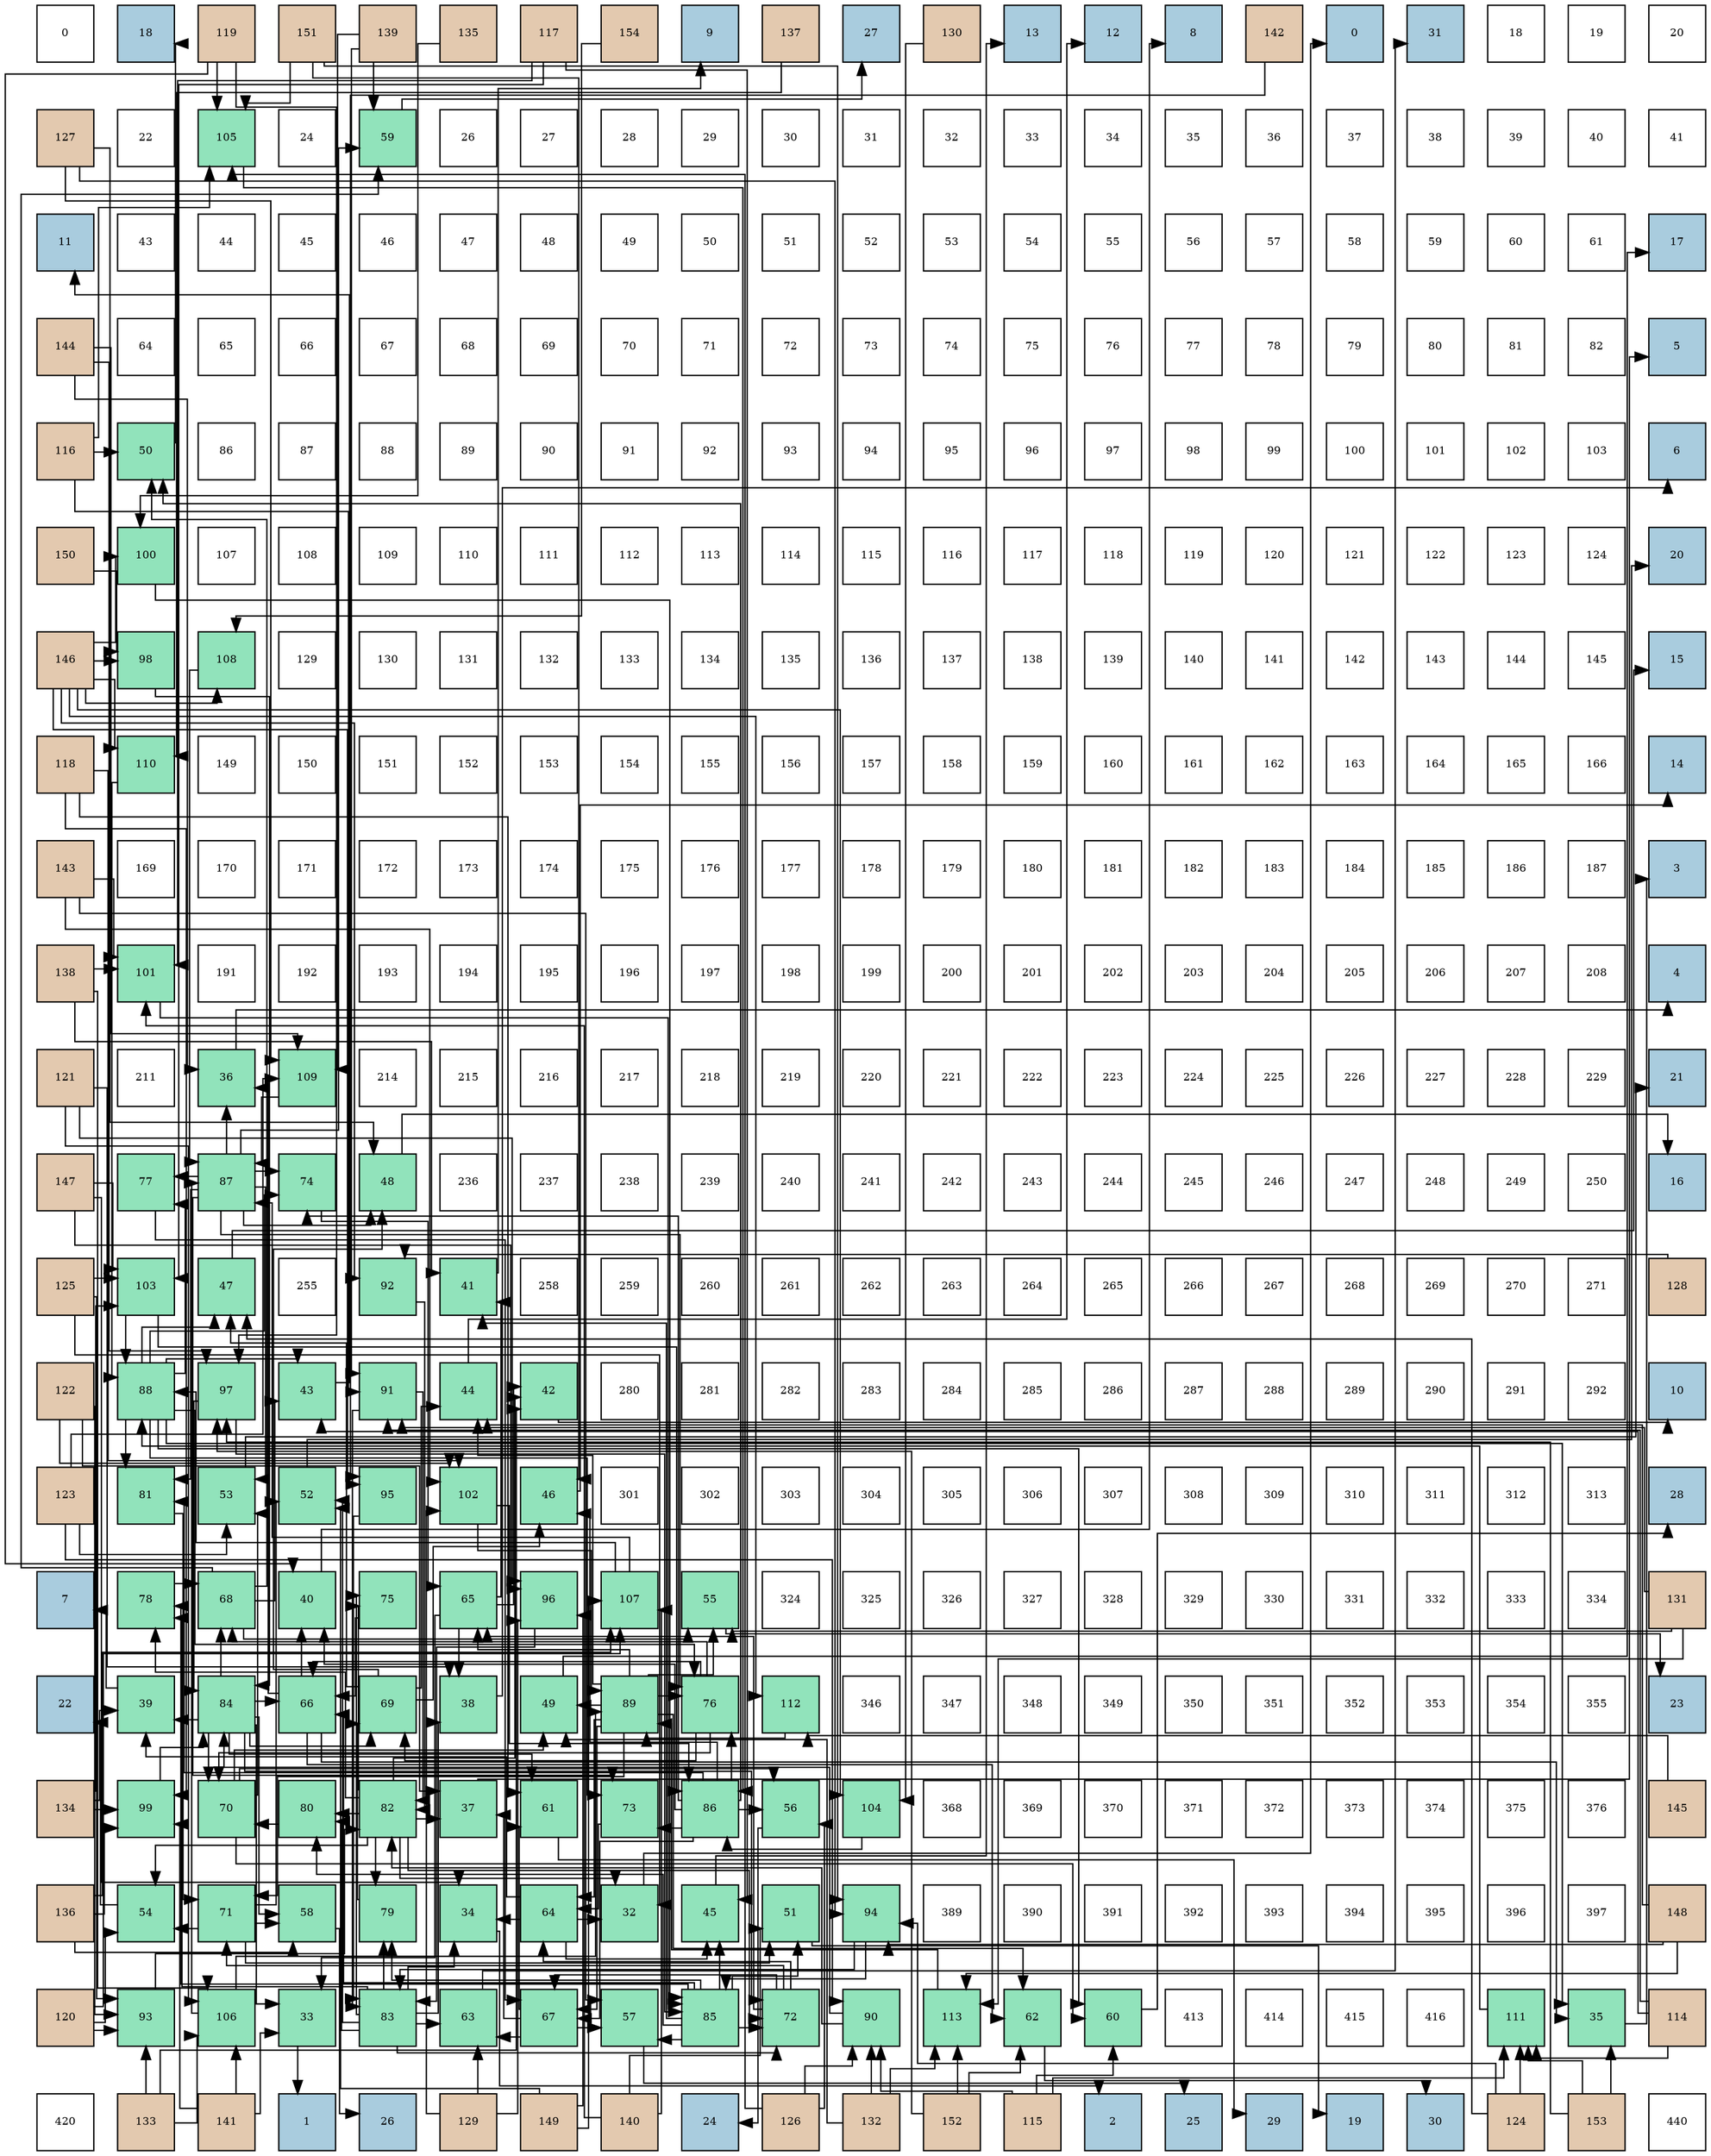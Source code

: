 digraph layout{
 rankdir=TB;
 splines=ortho;
 node [style=filled shape=square fixedsize=true width=0.6];
0[label="0", fontsize=8, fillcolor="#ffffff"];
1[label="18", fontsize=8, fillcolor="#a9ccde"];
2[label="119", fontsize=8, fillcolor="#e3c9af"];
3[label="151", fontsize=8, fillcolor="#e3c9af"];
4[label="139", fontsize=8, fillcolor="#e3c9af"];
5[label="135", fontsize=8, fillcolor="#e3c9af"];
6[label="117", fontsize=8, fillcolor="#e3c9af"];
7[label="154", fontsize=8, fillcolor="#e3c9af"];
8[label="9", fontsize=8, fillcolor="#a9ccde"];
9[label="137", fontsize=8, fillcolor="#e3c9af"];
10[label="27", fontsize=8, fillcolor="#a9ccde"];
11[label="130", fontsize=8, fillcolor="#e3c9af"];
12[label="13", fontsize=8, fillcolor="#a9ccde"];
13[label="12", fontsize=8, fillcolor="#a9ccde"];
14[label="8", fontsize=8, fillcolor="#a9ccde"];
15[label="142", fontsize=8, fillcolor="#e3c9af"];
16[label="0", fontsize=8, fillcolor="#a9ccde"];
17[label="31", fontsize=8, fillcolor="#a9ccde"];
18[label="18", fontsize=8, fillcolor="#ffffff"];
19[label="19", fontsize=8, fillcolor="#ffffff"];
20[label="20", fontsize=8, fillcolor="#ffffff"];
21[label="127", fontsize=8, fillcolor="#e3c9af"];
22[label="22", fontsize=8, fillcolor="#ffffff"];
23[label="105", fontsize=8, fillcolor="#91e3bb"];
24[label="24", fontsize=8, fillcolor="#ffffff"];
25[label="59", fontsize=8, fillcolor="#91e3bb"];
26[label="26", fontsize=8, fillcolor="#ffffff"];
27[label="27", fontsize=8, fillcolor="#ffffff"];
28[label="28", fontsize=8, fillcolor="#ffffff"];
29[label="29", fontsize=8, fillcolor="#ffffff"];
30[label="30", fontsize=8, fillcolor="#ffffff"];
31[label="31", fontsize=8, fillcolor="#ffffff"];
32[label="32", fontsize=8, fillcolor="#ffffff"];
33[label="33", fontsize=8, fillcolor="#ffffff"];
34[label="34", fontsize=8, fillcolor="#ffffff"];
35[label="35", fontsize=8, fillcolor="#ffffff"];
36[label="36", fontsize=8, fillcolor="#ffffff"];
37[label="37", fontsize=8, fillcolor="#ffffff"];
38[label="38", fontsize=8, fillcolor="#ffffff"];
39[label="39", fontsize=8, fillcolor="#ffffff"];
40[label="40", fontsize=8, fillcolor="#ffffff"];
41[label="41", fontsize=8, fillcolor="#ffffff"];
42[label="11", fontsize=8, fillcolor="#a9ccde"];
43[label="43", fontsize=8, fillcolor="#ffffff"];
44[label="44", fontsize=8, fillcolor="#ffffff"];
45[label="45", fontsize=8, fillcolor="#ffffff"];
46[label="46", fontsize=8, fillcolor="#ffffff"];
47[label="47", fontsize=8, fillcolor="#ffffff"];
48[label="48", fontsize=8, fillcolor="#ffffff"];
49[label="49", fontsize=8, fillcolor="#ffffff"];
50[label="50", fontsize=8, fillcolor="#ffffff"];
51[label="51", fontsize=8, fillcolor="#ffffff"];
52[label="52", fontsize=8, fillcolor="#ffffff"];
53[label="53", fontsize=8, fillcolor="#ffffff"];
54[label="54", fontsize=8, fillcolor="#ffffff"];
55[label="55", fontsize=8, fillcolor="#ffffff"];
56[label="56", fontsize=8, fillcolor="#ffffff"];
57[label="57", fontsize=8, fillcolor="#ffffff"];
58[label="58", fontsize=8, fillcolor="#ffffff"];
59[label="59", fontsize=8, fillcolor="#ffffff"];
60[label="60", fontsize=8, fillcolor="#ffffff"];
61[label="61", fontsize=8, fillcolor="#ffffff"];
62[label="17", fontsize=8, fillcolor="#a9ccde"];
63[label="144", fontsize=8, fillcolor="#e3c9af"];
64[label="64", fontsize=8, fillcolor="#ffffff"];
65[label="65", fontsize=8, fillcolor="#ffffff"];
66[label="66", fontsize=8, fillcolor="#ffffff"];
67[label="67", fontsize=8, fillcolor="#ffffff"];
68[label="68", fontsize=8, fillcolor="#ffffff"];
69[label="69", fontsize=8, fillcolor="#ffffff"];
70[label="70", fontsize=8, fillcolor="#ffffff"];
71[label="71", fontsize=8, fillcolor="#ffffff"];
72[label="72", fontsize=8, fillcolor="#ffffff"];
73[label="73", fontsize=8, fillcolor="#ffffff"];
74[label="74", fontsize=8, fillcolor="#ffffff"];
75[label="75", fontsize=8, fillcolor="#ffffff"];
76[label="76", fontsize=8, fillcolor="#ffffff"];
77[label="77", fontsize=8, fillcolor="#ffffff"];
78[label="78", fontsize=8, fillcolor="#ffffff"];
79[label="79", fontsize=8, fillcolor="#ffffff"];
80[label="80", fontsize=8, fillcolor="#ffffff"];
81[label="81", fontsize=8, fillcolor="#ffffff"];
82[label="82", fontsize=8, fillcolor="#ffffff"];
83[label="5", fontsize=8, fillcolor="#a9ccde"];
84[label="116", fontsize=8, fillcolor="#e3c9af"];
85[label="50", fontsize=8, fillcolor="#91e3bb"];
86[label="86", fontsize=8, fillcolor="#ffffff"];
87[label="87", fontsize=8, fillcolor="#ffffff"];
88[label="88", fontsize=8, fillcolor="#ffffff"];
89[label="89", fontsize=8, fillcolor="#ffffff"];
90[label="90", fontsize=8, fillcolor="#ffffff"];
91[label="91", fontsize=8, fillcolor="#ffffff"];
92[label="92", fontsize=8, fillcolor="#ffffff"];
93[label="93", fontsize=8, fillcolor="#ffffff"];
94[label="94", fontsize=8, fillcolor="#ffffff"];
95[label="95", fontsize=8, fillcolor="#ffffff"];
96[label="96", fontsize=8, fillcolor="#ffffff"];
97[label="97", fontsize=8, fillcolor="#ffffff"];
98[label="98", fontsize=8, fillcolor="#ffffff"];
99[label="99", fontsize=8, fillcolor="#ffffff"];
100[label="100", fontsize=8, fillcolor="#ffffff"];
101[label="101", fontsize=8, fillcolor="#ffffff"];
102[label="102", fontsize=8, fillcolor="#ffffff"];
103[label="103", fontsize=8, fillcolor="#ffffff"];
104[label="6", fontsize=8, fillcolor="#a9ccde"];
105[label="150", fontsize=8, fillcolor="#e3c9af"];
106[label="100", fontsize=8, fillcolor="#91e3bb"];
107[label="107", fontsize=8, fillcolor="#ffffff"];
108[label="108", fontsize=8, fillcolor="#ffffff"];
109[label="109", fontsize=8, fillcolor="#ffffff"];
110[label="110", fontsize=8, fillcolor="#ffffff"];
111[label="111", fontsize=8, fillcolor="#ffffff"];
112[label="112", fontsize=8, fillcolor="#ffffff"];
113[label="113", fontsize=8, fillcolor="#ffffff"];
114[label="114", fontsize=8, fillcolor="#ffffff"];
115[label="115", fontsize=8, fillcolor="#ffffff"];
116[label="116", fontsize=8, fillcolor="#ffffff"];
117[label="117", fontsize=8, fillcolor="#ffffff"];
118[label="118", fontsize=8, fillcolor="#ffffff"];
119[label="119", fontsize=8, fillcolor="#ffffff"];
120[label="120", fontsize=8, fillcolor="#ffffff"];
121[label="121", fontsize=8, fillcolor="#ffffff"];
122[label="122", fontsize=8, fillcolor="#ffffff"];
123[label="123", fontsize=8, fillcolor="#ffffff"];
124[label="124", fontsize=8, fillcolor="#ffffff"];
125[label="20", fontsize=8, fillcolor="#a9ccde"];
126[label="146", fontsize=8, fillcolor="#e3c9af"];
127[label="98", fontsize=8, fillcolor="#91e3bb"];
128[label="108", fontsize=8, fillcolor="#91e3bb"];
129[label="129", fontsize=8, fillcolor="#ffffff"];
130[label="130", fontsize=8, fillcolor="#ffffff"];
131[label="131", fontsize=8, fillcolor="#ffffff"];
132[label="132", fontsize=8, fillcolor="#ffffff"];
133[label="133", fontsize=8, fillcolor="#ffffff"];
134[label="134", fontsize=8, fillcolor="#ffffff"];
135[label="135", fontsize=8, fillcolor="#ffffff"];
136[label="136", fontsize=8, fillcolor="#ffffff"];
137[label="137", fontsize=8, fillcolor="#ffffff"];
138[label="138", fontsize=8, fillcolor="#ffffff"];
139[label="139", fontsize=8, fillcolor="#ffffff"];
140[label="140", fontsize=8, fillcolor="#ffffff"];
141[label="141", fontsize=8, fillcolor="#ffffff"];
142[label="142", fontsize=8, fillcolor="#ffffff"];
143[label="143", fontsize=8, fillcolor="#ffffff"];
144[label="144", fontsize=8, fillcolor="#ffffff"];
145[label="145", fontsize=8, fillcolor="#ffffff"];
146[label="15", fontsize=8, fillcolor="#a9ccde"];
147[label="118", fontsize=8, fillcolor="#e3c9af"];
148[label="110", fontsize=8, fillcolor="#91e3bb"];
149[label="149", fontsize=8, fillcolor="#ffffff"];
150[label="150", fontsize=8, fillcolor="#ffffff"];
151[label="151", fontsize=8, fillcolor="#ffffff"];
152[label="152", fontsize=8, fillcolor="#ffffff"];
153[label="153", fontsize=8, fillcolor="#ffffff"];
154[label="154", fontsize=8, fillcolor="#ffffff"];
155[label="155", fontsize=8, fillcolor="#ffffff"];
156[label="156", fontsize=8, fillcolor="#ffffff"];
157[label="157", fontsize=8, fillcolor="#ffffff"];
158[label="158", fontsize=8, fillcolor="#ffffff"];
159[label="159", fontsize=8, fillcolor="#ffffff"];
160[label="160", fontsize=8, fillcolor="#ffffff"];
161[label="161", fontsize=8, fillcolor="#ffffff"];
162[label="162", fontsize=8, fillcolor="#ffffff"];
163[label="163", fontsize=8, fillcolor="#ffffff"];
164[label="164", fontsize=8, fillcolor="#ffffff"];
165[label="165", fontsize=8, fillcolor="#ffffff"];
166[label="166", fontsize=8, fillcolor="#ffffff"];
167[label="14", fontsize=8, fillcolor="#a9ccde"];
168[label="143", fontsize=8, fillcolor="#e3c9af"];
169[label="169", fontsize=8, fillcolor="#ffffff"];
170[label="170", fontsize=8, fillcolor="#ffffff"];
171[label="171", fontsize=8, fillcolor="#ffffff"];
172[label="172", fontsize=8, fillcolor="#ffffff"];
173[label="173", fontsize=8, fillcolor="#ffffff"];
174[label="174", fontsize=8, fillcolor="#ffffff"];
175[label="175", fontsize=8, fillcolor="#ffffff"];
176[label="176", fontsize=8, fillcolor="#ffffff"];
177[label="177", fontsize=8, fillcolor="#ffffff"];
178[label="178", fontsize=8, fillcolor="#ffffff"];
179[label="179", fontsize=8, fillcolor="#ffffff"];
180[label="180", fontsize=8, fillcolor="#ffffff"];
181[label="181", fontsize=8, fillcolor="#ffffff"];
182[label="182", fontsize=8, fillcolor="#ffffff"];
183[label="183", fontsize=8, fillcolor="#ffffff"];
184[label="184", fontsize=8, fillcolor="#ffffff"];
185[label="185", fontsize=8, fillcolor="#ffffff"];
186[label="186", fontsize=8, fillcolor="#ffffff"];
187[label="187", fontsize=8, fillcolor="#ffffff"];
188[label="3", fontsize=8, fillcolor="#a9ccde"];
189[label="138", fontsize=8, fillcolor="#e3c9af"];
190[label="101", fontsize=8, fillcolor="#91e3bb"];
191[label="191", fontsize=8, fillcolor="#ffffff"];
192[label="192", fontsize=8, fillcolor="#ffffff"];
193[label="193", fontsize=8, fillcolor="#ffffff"];
194[label="194", fontsize=8, fillcolor="#ffffff"];
195[label="195", fontsize=8, fillcolor="#ffffff"];
196[label="196", fontsize=8, fillcolor="#ffffff"];
197[label="197", fontsize=8, fillcolor="#ffffff"];
198[label="198", fontsize=8, fillcolor="#ffffff"];
199[label="199", fontsize=8, fillcolor="#ffffff"];
200[label="200", fontsize=8, fillcolor="#ffffff"];
201[label="201", fontsize=8, fillcolor="#ffffff"];
202[label="202", fontsize=8, fillcolor="#ffffff"];
203[label="203", fontsize=8, fillcolor="#ffffff"];
204[label="204", fontsize=8, fillcolor="#ffffff"];
205[label="205", fontsize=8, fillcolor="#ffffff"];
206[label="206", fontsize=8, fillcolor="#ffffff"];
207[label="207", fontsize=8, fillcolor="#ffffff"];
208[label="208", fontsize=8, fillcolor="#ffffff"];
209[label="4", fontsize=8, fillcolor="#a9ccde"];
210[label="121", fontsize=8, fillcolor="#e3c9af"];
211[label="211", fontsize=8, fillcolor="#ffffff"];
212[label="36", fontsize=8, fillcolor="#91e3bb"];
213[label="109", fontsize=8, fillcolor="#91e3bb"];
214[label="214", fontsize=8, fillcolor="#ffffff"];
215[label="215", fontsize=8, fillcolor="#ffffff"];
216[label="216", fontsize=8, fillcolor="#ffffff"];
217[label="217", fontsize=8, fillcolor="#ffffff"];
218[label="218", fontsize=8, fillcolor="#ffffff"];
219[label="219", fontsize=8, fillcolor="#ffffff"];
220[label="220", fontsize=8, fillcolor="#ffffff"];
221[label="221", fontsize=8, fillcolor="#ffffff"];
222[label="222", fontsize=8, fillcolor="#ffffff"];
223[label="223", fontsize=8, fillcolor="#ffffff"];
224[label="224", fontsize=8, fillcolor="#ffffff"];
225[label="225", fontsize=8, fillcolor="#ffffff"];
226[label="226", fontsize=8, fillcolor="#ffffff"];
227[label="227", fontsize=8, fillcolor="#ffffff"];
228[label="228", fontsize=8, fillcolor="#ffffff"];
229[label="229", fontsize=8, fillcolor="#ffffff"];
230[label="21", fontsize=8, fillcolor="#a9ccde"];
231[label="147", fontsize=8, fillcolor="#e3c9af"];
232[label="77", fontsize=8, fillcolor="#91e3bb"];
233[label="87", fontsize=8, fillcolor="#91e3bb"];
234[label="74", fontsize=8, fillcolor="#91e3bb"];
235[label="48", fontsize=8, fillcolor="#91e3bb"];
236[label="236", fontsize=8, fillcolor="#ffffff"];
237[label="237", fontsize=8, fillcolor="#ffffff"];
238[label="238", fontsize=8, fillcolor="#ffffff"];
239[label="239", fontsize=8, fillcolor="#ffffff"];
240[label="240", fontsize=8, fillcolor="#ffffff"];
241[label="241", fontsize=8, fillcolor="#ffffff"];
242[label="242", fontsize=8, fillcolor="#ffffff"];
243[label="243", fontsize=8, fillcolor="#ffffff"];
244[label="244", fontsize=8, fillcolor="#ffffff"];
245[label="245", fontsize=8, fillcolor="#ffffff"];
246[label="246", fontsize=8, fillcolor="#ffffff"];
247[label="247", fontsize=8, fillcolor="#ffffff"];
248[label="248", fontsize=8, fillcolor="#ffffff"];
249[label="249", fontsize=8, fillcolor="#ffffff"];
250[label="250", fontsize=8, fillcolor="#ffffff"];
251[label="16", fontsize=8, fillcolor="#a9ccde"];
252[label="125", fontsize=8, fillcolor="#e3c9af"];
253[label="103", fontsize=8, fillcolor="#91e3bb"];
254[label="47", fontsize=8, fillcolor="#91e3bb"];
255[label="255", fontsize=8, fillcolor="#ffffff"];
256[label="92", fontsize=8, fillcolor="#91e3bb"];
257[label="41", fontsize=8, fillcolor="#91e3bb"];
258[label="258", fontsize=8, fillcolor="#ffffff"];
259[label="259", fontsize=8, fillcolor="#ffffff"];
260[label="260", fontsize=8, fillcolor="#ffffff"];
261[label="261", fontsize=8, fillcolor="#ffffff"];
262[label="262", fontsize=8, fillcolor="#ffffff"];
263[label="263", fontsize=8, fillcolor="#ffffff"];
264[label="264", fontsize=8, fillcolor="#ffffff"];
265[label="265", fontsize=8, fillcolor="#ffffff"];
266[label="266", fontsize=8, fillcolor="#ffffff"];
267[label="267", fontsize=8, fillcolor="#ffffff"];
268[label="268", fontsize=8, fillcolor="#ffffff"];
269[label="269", fontsize=8, fillcolor="#ffffff"];
270[label="270", fontsize=8, fillcolor="#ffffff"];
271[label="271", fontsize=8, fillcolor="#ffffff"];
272[label="128", fontsize=8, fillcolor="#e3c9af"];
273[label="122", fontsize=8, fillcolor="#e3c9af"];
274[label="88", fontsize=8, fillcolor="#91e3bb"];
275[label="97", fontsize=8, fillcolor="#91e3bb"];
276[label="43", fontsize=8, fillcolor="#91e3bb"];
277[label="91", fontsize=8, fillcolor="#91e3bb"];
278[label="44", fontsize=8, fillcolor="#91e3bb"];
279[label="42", fontsize=8, fillcolor="#91e3bb"];
280[label="280", fontsize=8, fillcolor="#ffffff"];
281[label="281", fontsize=8, fillcolor="#ffffff"];
282[label="282", fontsize=8, fillcolor="#ffffff"];
283[label="283", fontsize=8, fillcolor="#ffffff"];
284[label="284", fontsize=8, fillcolor="#ffffff"];
285[label="285", fontsize=8, fillcolor="#ffffff"];
286[label="286", fontsize=8, fillcolor="#ffffff"];
287[label="287", fontsize=8, fillcolor="#ffffff"];
288[label="288", fontsize=8, fillcolor="#ffffff"];
289[label="289", fontsize=8, fillcolor="#ffffff"];
290[label="290", fontsize=8, fillcolor="#ffffff"];
291[label="291", fontsize=8, fillcolor="#ffffff"];
292[label="292", fontsize=8, fillcolor="#ffffff"];
293[label="10", fontsize=8, fillcolor="#a9ccde"];
294[label="123", fontsize=8, fillcolor="#e3c9af"];
295[label="81", fontsize=8, fillcolor="#91e3bb"];
296[label="53", fontsize=8, fillcolor="#91e3bb"];
297[label="52", fontsize=8, fillcolor="#91e3bb"];
298[label="95", fontsize=8, fillcolor="#91e3bb"];
299[label="102", fontsize=8, fillcolor="#91e3bb"];
300[label="46", fontsize=8, fillcolor="#91e3bb"];
301[label="301", fontsize=8, fillcolor="#ffffff"];
302[label="302", fontsize=8, fillcolor="#ffffff"];
303[label="303", fontsize=8, fillcolor="#ffffff"];
304[label="304", fontsize=8, fillcolor="#ffffff"];
305[label="305", fontsize=8, fillcolor="#ffffff"];
306[label="306", fontsize=8, fillcolor="#ffffff"];
307[label="307", fontsize=8, fillcolor="#ffffff"];
308[label="308", fontsize=8, fillcolor="#ffffff"];
309[label="309", fontsize=8, fillcolor="#ffffff"];
310[label="310", fontsize=8, fillcolor="#ffffff"];
311[label="311", fontsize=8, fillcolor="#ffffff"];
312[label="312", fontsize=8, fillcolor="#ffffff"];
313[label="313", fontsize=8, fillcolor="#ffffff"];
314[label="28", fontsize=8, fillcolor="#a9ccde"];
315[label="7", fontsize=8, fillcolor="#a9ccde"];
316[label="78", fontsize=8, fillcolor="#91e3bb"];
317[label="68", fontsize=8, fillcolor="#91e3bb"];
318[label="40", fontsize=8, fillcolor="#91e3bb"];
319[label="75", fontsize=8, fillcolor="#91e3bb"];
320[label="65", fontsize=8, fillcolor="#91e3bb"];
321[label="96", fontsize=8, fillcolor="#91e3bb"];
322[label="107", fontsize=8, fillcolor="#91e3bb"];
323[label="55", fontsize=8, fillcolor="#91e3bb"];
324[label="324", fontsize=8, fillcolor="#ffffff"];
325[label="325", fontsize=8, fillcolor="#ffffff"];
326[label="326", fontsize=8, fillcolor="#ffffff"];
327[label="327", fontsize=8, fillcolor="#ffffff"];
328[label="328", fontsize=8, fillcolor="#ffffff"];
329[label="329", fontsize=8, fillcolor="#ffffff"];
330[label="330", fontsize=8, fillcolor="#ffffff"];
331[label="331", fontsize=8, fillcolor="#ffffff"];
332[label="332", fontsize=8, fillcolor="#ffffff"];
333[label="333", fontsize=8, fillcolor="#ffffff"];
334[label="334", fontsize=8, fillcolor="#ffffff"];
335[label="131", fontsize=8, fillcolor="#e3c9af"];
336[label="22", fontsize=8, fillcolor="#a9ccde"];
337[label="39", fontsize=8, fillcolor="#91e3bb"];
338[label="84", fontsize=8, fillcolor="#91e3bb"];
339[label="66", fontsize=8, fillcolor="#91e3bb"];
340[label="69", fontsize=8, fillcolor="#91e3bb"];
341[label="38", fontsize=8, fillcolor="#91e3bb"];
342[label="49", fontsize=8, fillcolor="#91e3bb"];
343[label="89", fontsize=8, fillcolor="#91e3bb"];
344[label="76", fontsize=8, fillcolor="#91e3bb"];
345[label="112", fontsize=8, fillcolor="#91e3bb"];
346[label="346", fontsize=8, fillcolor="#ffffff"];
347[label="347", fontsize=8, fillcolor="#ffffff"];
348[label="348", fontsize=8, fillcolor="#ffffff"];
349[label="349", fontsize=8, fillcolor="#ffffff"];
350[label="350", fontsize=8, fillcolor="#ffffff"];
351[label="351", fontsize=8, fillcolor="#ffffff"];
352[label="352", fontsize=8, fillcolor="#ffffff"];
353[label="353", fontsize=8, fillcolor="#ffffff"];
354[label="354", fontsize=8, fillcolor="#ffffff"];
355[label="355", fontsize=8, fillcolor="#ffffff"];
356[label="23", fontsize=8, fillcolor="#a9ccde"];
357[label="134", fontsize=8, fillcolor="#e3c9af"];
358[label="99", fontsize=8, fillcolor="#91e3bb"];
359[label="70", fontsize=8, fillcolor="#91e3bb"];
360[label="80", fontsize=8, fillcolor="#91e3bb"];
361[label="82", fontsize=8, fillcolor="#91e3bb"];
362[label="37", fontsize=8, fillcolor="#91e3bb"];
363[label="61", fontsize=8, fillcolor="#91e3bb"];
364[label="73", fontsize=8, fillcolor="#91e3bb"];
365[label="86", fontsize=8, fillcolor="#91e3bb"];
366[label="56", fontsize=8, fillcolor="#91e3bb"];
367[label="104", fontsize=8, fillcolor="#91e3bb"];
368[label="368", fontsize=8, fillcolor="#ffffff"];
369[label="369", fontsize=8, fillcolor="#ffffff"];
370[label="370", fontsize=8, fillcolor="#ffffff"];
371[label="371", fontsize=8, fillcolor="#ffffff"];
372[label="372", fontsize=8, fillcolor="#ffffff"];
373[label="373", fontsize=8, fillcolor="#ffffff"];
374[label="374", fontsize=8, fillcolor="#ffffff"];
375[label="375", fontsize=8, fillcolor="#ffffff"];
376[label="376", fontsize=8, fillcolor="#ffffff"];
377[label="145", fontsize=8, fillcolor="#e3c9af"];
378[label="136", fontsize=8, fillcolor="#e3c9af"];
379[label="54", fontsize=8, fillcolor="#91e3bb"];
380[label="71", fontsize=8, fillcolor="#91e3bb"];
381[label="58", fontsize=8, fillcolor="#91e3bb"];
382[label="79", fontsize=8, fillcolor="#91e3bb"];
383[label="34", fontsize=8, fillcolor="#91e3bb"];
384[label="64", fontsize=8, fillcolor="#91e3bb"];
385[label="32", fontsize=8, fillcolor="#91e3bb"];
386[label="45", fontsize=8, fillcolor="#91e3bb"];
387[label="51", fontsize=8, fillcolor="#91e3bb"];
388[label="94", fontsize=8, fillcolor="#91e3bb"];
389[label="389", fontsize=8, fillcolor="#ffffff"];
390[label="390", fontsize=8, fillcolor="#ffffff"];
391[label="391", fontsize=8, fillcolor="#ffffff"];
392[label="392", fontsize=8, fillcolor="#ffffff"];
393[label="393", fontsize=8, fillcolor="#ffffff"];
394[label="394", fontsize=8, fillcolor="#ffffff"];
395[label="395", fontsize=8, fillcolor="#ffffff"];
396[label="396", fontsize=8, fillcolor="#ffffff"];
397[label="397", fontsize=8, fillcolor="#ffffff"];
398[label="148", fontsize=8, fillcolor="#e3c9af"];
399[label="120", fontsize=8, fillcolor="#e3c9af"];
400[label="93", fontsize=8, fillcolor="#91e3bb"];
401[label="106", fontsize=8, fillcolor="#91e3bb"];
402[label="33", fontsize=8, fillcolor="#91e3bb"];
403[label="83", fontsize=8, fillcolor="#91e3bb"];
404[label="63", fontsize=8, fillcolor="#91e3bb"];
405[label="67", fontsize=8, fillcolor="#91e3bb"];
406[label="57", fontsize=8, fillcolor="#91e3bb"];
407[label="85", fontsize=8, fillcolor="#91e3bb"];
408[label="72", fontsize=8, fillcolor="#91e3bb"];
409[label="90", fontsize=8, fillcolor="#91e3bb"];
410[label="113", fontsize=8, fillcolor="#91e3bb"];
411[label="62", fontsize=8, fillcolor="#91e3bb"];
412[label="60", fontsize=8, fillcolor="#91e3bb"];
413[label="413", fontsize=8, fillcolor="#ffffff"];
414[label="414", fontsize=8, fillcolor="#ffffff"];
415[label="415", fontsize=8, fillcolor="#ffffff"];
416[label="416", fontsize=8, fillcolor="#ffffff"];
417[label="111", fontsize=8, fillcolor="#91e3bb"];
418[label="35", fontsize=8, fillcolor="#91e3bb"];
419[label="114", fontsize=8, fillcolor="#e3c9af"];
420[label="420", fontsize=8, fillcolor="#ffffff"];
421[label="133", fontsize=8, fillcolor="#e3c9af"];
422[label="141", fontsize=8, fillcolor="#e3c9af"];
423[label="1", fontsize=8, fillcolor="#a9ccde"];
424[label="26", fontsize=8, fillcolor="#a9ccde"];
425[label="129", fontsize=8, fillcolor="#e3c9af"];
426[label="149", fontsize=8, fillcolor="#e3c9af"];
427[label="140", fontsize=8, fillcolor="#e3c9af"];
428[label="24", fontsize=8, fillcolor="#a9ccde"];
429[label="126", fontsize=8, fillcolor="#e3c9af"];
430[label="132", fontsize=8, fillcolor="#e3c9af"];
431[label="152", fontsize=8, fillcolor="#e3c9af"];
432[label="115", fontsize=8, fillcolor="#e3c9af"];
433[label="2", fontsize=8, fillcolor="#a9ccde"];
434[label="25", fontsize=8, fillcolor="#a9ccde"];
435[label="29", fontsize=8, fillcolor="#a9ccde"];
436[label="19", fontsize=8, fillcolor="#a9ccde"];
437[label="30", fontsize=8, fillcolor="#a9ccde"];
438[label="124", fontsize=8, fillcolor="#e3c9af"];
439[label="153", fontsize=8, fillcolor="#e3c9af"];
440[label="440", fontsize=8, fillcolor="#ffffff"];
edge [constraint=false, style=vis];385 -> 16;
402 -> 423;
383 -> 433;
418 -> 188;
212 -> 209;
362 -> 83;
341 -> 104;
337 -> 315;
318 -> 14;
257 -> 8;
279 -> 293;
276 -> 42;
278 -> 13;
386 -> 12;
300 -> 167;
254 -> 146;
235 -> 251;
342 -> 62;
85 -> 1;
387 -> 436;
297 -> 125;
296 -> 230;
379 -> 336;
323 -> 356;
366 -> 428;
406 -> 434;
381 -> 424;
25 -> 10;
412 -> 314;
363 -> 435;
411 -> 437;
404 -> 17;
384 -> 385;
384 -> 383;
384 -> 337;
384 -> 386;
320 -> 402;
320 -> 341;
320 -> 257;
320 -> 279;
339 -> 418;
339 -> 212;
339 -> 318;
339 -> 411;
405 -> 362;
405 -> 406;
405 -> 363;
405 -> 404;
317 -> 276;
317 -> 85;
317 -> 323;
317 -> 25;
340 -> 278;
340 -> 300;
340 -> 254;
340 -> 235;
359 -> 342;
359 -> 296;
359 -> 366;
359 -> 412;
380 -> 387;
380 -> 297;
380 -> 379;
380 -> 381;
408 -> 384;
408 -> 320;
408 -> 405;
408 -> 380;
364 -> 384;
234 -> 320;
319 -> 339;
344 -> 339;
344 -> 317;
344 -> 340;
344 -> 359;
232 -> 405;
316 -> 317;
382 -> 340;
360 -> 359;
295 -> 380;
361 -> 385;
361 -> 362;
361 -> 279;
361 -> 379;
361 -> 408;
361 -> 319;
361 -> 316;
361 -> 382;
361 -> 360;
403 -> 383;
403 -> 341;
403 -> 297;
403 -> 404;
403 -> 408;
403 -> 319;
403 -> 316;
403 -> 382;
403 -> 360;
338 -> 402;
338 -> 337;
338 -> 381;
338 -> 363;
338 -> 339;
338 -> 317;
338 -> 340;
338 -> 359;
338 -> 408;
407 -> 257;
407 -> 386;
407 -> 387;
407 -> 406;
407 -> 339;
407 -> 408;
407 -> 316;
407 -> 382;
407 -> 360;
365 -> 318;
365 -> 300;
365 -> 85;
365 -> 366;
365 -> 405;
365 -> 364;
365 -> 234;
365 -> 344;
365 -> 295;
233 -> 212;
233 -> 235;
233 -> 296;
233 -> 25;
233 -> 364;
233 -> 234;
233 -> 344;
233 -> 232;
233 -> 295;
274 -> 418;
274 -> 276;
274 -> 254;
274 -> 412;
274 -> 364;
274 -> 234;
274 -> 344;
274 -> 232;
274 -> 295;
343 -> 278;
343 -> 342;
343 -> 323;
343 -> 411;
343 -> 384;
343 -> 320;
343 -> 405;
343 -> 380;
343 -> 344;
409 -> 361;
409 -> 338;
277 -> 361;
277 -> 403;
256 -> 361;
400 -> 361;
388 -> 403;
388 -> 407;
298 -> 403;
321 -> 403;
275 -> 338;
275 -> 407;
127 -> 338;
358 -> 338;
106 -> 407;
190 -> 407;
299 -> 365;
299 -> 343;
253 -> 365;
253 -> 274;
367 -> 365;
23 -> 365;
401 -> 233;
401 -> 343;
322 -> 233;
322 -> 274;
128 -> 233;
213 -> 233;
148 -> 274;
417 -> 274;
345 -> 343;
410 -> 343;
419 -> 276;
419 -> 277;
419 -> 417;
432 -> 412;
432 -> 409;
432 -> 417;
84 -> 85;
84 -> 277;
84 -> 23;
6 -> 386;
6 -> 190;
6 -> 253;
147 -> 363;
147 -> 358;
147 -> 299;
2 -> 318;
2 -> 275;
2 -> 23;
399 -> 379;
399 -> 400;
399 -> 322;
210 -> 341;
210 -> 321;
210 -> 401;
273 -> 362;
273 -> 400;
273 -> 299;
294 -> 296;
294 -> 409;
294 -> 213;
438 -> 254;
438 -> 388;
438 -> 417;
252 -> 385;
252 -> 400;
252 -> 253;
429 -> 366;
429 -> 409;
429 -> 23;
21 -> 235;
21 -> 388;
21 -> 213;
272 -> 256;
425 -> 404;
425 -> 321;
425 -> 299;
11 -> 367;
335 -> 323;
335 -> 277;
335 -> 410;
430 -> 342;
430 -> 409;
430 -> 410;
421 -> 279;
421 -> 400;
421 -> 401;
357 -> 337;
357 -> 358;
357 -> 253;
5 -> 106;
378 -> 381;
378 -> 358;
378 -> 322;
9 -> 148;
189 -> 257;
189 -> 190;
189 -> 401;
4 -> 25;
4 -> 277;
4 -> 213;
427 -> 387;
427 -> 190;
427 -> 322;
422 -> 402;
422 -> 358;
422 -> 401;
15 -> 298;
168 -> 406;
168 -> 190;
168 -> 299;
63 -> 212;
63 -> 275;
63 -> 213;
377 -> 345;
126 -> 256;
126 -> 298;
126 -> 127;
126 -> 106;
126 -> 367;
126 -> 128;
126 -> 148;
126 -> 345;
231 -> 383;
231 -> 321;
231 -> 253;
398 -> 278;
398 -> 388;
398 -> 410;
426 -> 297;
426 -> 321;
426 -> 322;
105 -> 127;
3 -> 300;
3 -> 388;
3 -> 23;
431 -> 411;
431 -> 275;
431 -> 410;
439 -> 418;
439 -> 275;
439 -> 417;
7 -> 128;
edge [constraint=true, style=invis];
0 -> 21 -> 42 -> 63 -> 84 -> 105 -> 126 -> 147 -> 168 -> 189 -> 210 -> 231 -> 252 -> 273 -> 294 -> 315 -> 336 -> 357 -> 378 -> 399 -> 420;
1 -> 22 -> 43 -> 64 -> 85 -> 106 -> 127 -> 148 -> 169 -> 190 -> 211 -> 232 -> 253 -> 274 -> 295 -> 316 -> 337 -> 358 -> 379 -> 400 -> 421;
2 -> 23 -> 44 -> 65 -> 86 -> 107 -> 128 -> 149 -> 170 -> 191 -> 212 -> 233 -> 254 -> 275 -> 296 -> 317 -> 338 -> 359 -> 380 -> 401 -> 422;
3 -> 24 -> 45 -> 66 -> 87 -> 108 -> 129 -> 150 -> 171 -> 192 -> 213 -> 234 -> 255 -> 276 -> 297 -> 318 -> 339 -> 360 -> 381 -> 402 -> 423;
4 -> 25 -> 46 -> 67 -> 88 -> 109 -> 130 -> 151 -> 172 -> 193 -> 214 -> 235 -> 256 -> 277 -> 298 -> 319 -> 340 -> 361 -> 382 -> 403 -> 424;
5 -> 26 -> 47 -> 68 -> 89 -> 110 -> 131 -> 152 -> 173 -> 194 -> 215 -> 236 -> 257 -> 278 -> 299 -> 320 -> 341 -> 362 -> 383 -> 404 -> 425;
6 -> 27 -> 48 -> 69 -> 90 -> 111 -> 132 -> 153 -> 174 -> 195 -> 216 -> 237 -> 258 -> 279 -> 300 -> 321 -> 342 -> 363 -> 384 -> 405 -> 426;
7 -> 28 -> 49 -> 70 -> 91 -> 112 -> 133 -> 154 -> 175 -> 196 -> 217 -> 238 -> 259 -> 280 -> 301 -> 322 -> 343 -> 364 -> 385 -> 406 -> 427;
8 -> 29 -> 50 -> 71 -> 92 -> 113 -> 134 -> 155 -> 176 -> 197 -> 218 -> 239 -> 260 -> 281 -> 302 -> 323 -> 344 -> 365 -> 386 -> 407 -> 428;
9 -> 30 -> 51 -> 72 -> 93 -> 114 -> 135 -> 156 -> 177 -> 198 -> 219 -> 240 -> 261 -> 282 -> 303 -> 324 -> 345 -> 366 -> 387 -> 408 -> 429;
10 -> 31 -> 52 -> 73 -> 94 -> 115 -> 136 -> 157 -> 178 -> 199 -> 220 -> 241 -> 262 -> 283 -> 304 -> 325 -> 346 -> 367 -> 388 -> 409 -> 430;
11 -> 32 -> 53 -> 74 -> 95 -> 116 -> 137 -> 158 -> 179 -> 200 -> 221 -> 242 -> 263 -> 284 -> 305 -> 326 -> 347 -> 368 -> 389 -> 410 -> 431;
12 -> 33 -> 54 -> 75 -> 96 -> 117 -> 138 -> 159 -> 180 -> 201 -> 222 -> 243 -> 264 -> 285 -> 306 -> 327 -> 348 -> 369 -> 390 -> 411 -> 432;
13 -> 34 -> 55 -> 76 -> 97 -> 118 -> 139 -> 160 -> 181 -> 202 -> 223 -> 244 -> 265 -> 286 -> 307 -> 328 -> 349 -> 370 -> 391 -> 412 -> 433;
14 -> 35 -> 56 -> 77 -> 98 -> 119 -> 140 -> 161 -> 182 -> 203 -> 224 -> 245 -> 266 -> 287 -> 308 -> 329 -> 350 -> 371 -> 392 -> 413 -> 434;
15 -> 36 -> 57 -> 78 -> 99 -> 120 -> 141 -> 162 -> 183 -> 204 -> 225 -> 246 -> 267 -> 288 -> 309 -> 330 -> 351 -> 372 -> 393 -> 414 -> 435;
16 -> 37 -> 58 -> 79 -> 100 -> 121 -> 142 -> 163 -> 184 -> 205 -> 226 -> 247 -> 268 -> 289 -> 310 -> 331 -> 352 -> 373 -> 394 -> 415 -> 436;
17 -> 38 -> 59 -> 80 -> 101 -> 122 -> 143 -> 164 -> 185 -> 206 -> 227 -> 248 -> 269 -> 290 -> 311 -> 332 -> 353 -> 374 -> 395 -> 416 -> 437;
18 -> 39 -> 60 -> 81 -> 102 -> 123 -> 144 -> 165 -> 186 -> 207 -> 228 -> 249 -> 270 -> 291 -> 312 -> 333 -> 354 -> 375 -> 396 -> 417 -> 438;
19 -> 40 -> 61 -> 82 -> 103 -> 124 -> 145 -> 166 -> 187 -> 208 -> 229 -> 250 -> 271 -> 292 -> 313 -> 334 -> 355 -> 376 -> 397 -> 418 -> 439;
20 -> 41 -> 62 -> 83 -> 104 -> 125 -> 146 -> 167 -> 188 -> 209 -> 230 -> 251 -> 272 -> 293 -> 314 -> 335 -> 356 -> 377 -> 398 -> 419 -> 440;
rank = same {0 -> 1 -> 2 -> 3 -> 4 -> 5 -> 6 -> 7 -> 8 -> 9 -> 10 -> 11 -> 12 -> 13 -> 14 -> 15 -> 16 -> 17 -> 18 -> 19 -> 20};
rank = same {21 -> 22 -> 23 -> 24 -> 25 -> 26 -> 27 -> 28 -> 29 -> 30 -> 31 -> 32 -> 33 -> 34 -> 35 -> 36 -> 37 -> 38 -> 39 -> 40 -> 41};
rank = same {42 -> 43 -> 44 -> 45 -> 46 -> 47 -> 48 -> 49 -> 50 -> 51 -> 52 -> 53 -> 54 -> 55 -> 56 -> 57 -> 58 -> 59 -> 60 -> 61 -> 62};
rank = same {63 -> 64 -> 65 -> 66 -> 67 -> 68 -> 69 -> 70 -> 71 -> 72 -> 73 -> 74 -> 75 -> 76 -> 77 -> 78 -> 79 -> 80 -> 81 -> 82 -> 83};
rank = same {84 -> 85 -> 86 -> 87 -> 88 -> 89 -> 90 -> 91 -> 92 -> 93 -> 94 -> 95 -> 96 -> 97 -> 98 -> 99 -> 100 -> 101 -> 102 -> 103 -> 104};
rank = same {105 -> 106 -> 107 -> 108 -> 109 -> 110 -> 111 -> 112 -> 113 -> 114 -> 115 -> 116 -> 117 -> 118 -> 119 -> 120 -> 121 -> 122 -> 123 -> 124 -> 125};
rank = same {126 -> 127 -> 128 -> 129 -> 130 -> 131 -> 132 -> 133 -> 134 -> 135 -> 136 -> 137 -> 138 -> 139 -> 140 -> 141 -> 142 -> 143 -> 144 -> 145 -> 146};
rank = same {147 -> 148 -> 149 -> 150 -> 151 -> 152 -> 153 -> 154 -> 155 -> 156 -> 157 -> 158 -> 159 -> 160 -> 161 -> 162 -> 163 -> 164 -> 165 -> 166 -> 167};
rank = same {168 -> 169 -> 170 -> 171 -> 172 -> 173 -> 174 -> 175 -> 176 -> 177 -> 178 -> 179 -> 180 -> 181 -> 182 -> 183 -> 184 -> 185 -> 186 -> 187 -> 188};
rank = same {189 -> 190 -> 191 -> 192 -> 193 -> 194 -> 195 -> 196 -> 197 -> 198 -> 199 -> 200 -> 201 -> 202 -> 203 -> 204 -> 205 -> 206 -> 207 -> 208 -> 209};
rank = same {210 -> 211 -> 212 -> 213 -> 214 -> 215 -> 216 -> 217 -> 218 -> 219 -> 220 -> 221 -> 222 -> 223 -> 224 -> 225 -> 226 -> 227 -> 228 -> 229 -> 230};
rank = same {231 -> 232 -> 233 -> 234 -> 235 -> 236 -> 237 -> 238 -> 239 -> 240 -> 241 -> 242 -> 243 -> 244 -> 245 -> 246 -> 247 -> 248 -> 249 -> 250 -> 251};
rank = same {252 -> 253 -> 254 -> 255 -> 256 -> 257 -> 258 -> 259 -> 260 -> 261 -> 262 -> 263 -> 264 -> 265 -> 266 -> 267 -> 268 -> 269 -> 270 -> 271 -> 272};
rank = same {273 -> 274 -> 275 -> 276 -> 277 -> 278 -> 279 -> 280 -> 281 -> 282 -> 283 -> 284 -> 285 -> 286 -> 287 -> 288 -> 289 -> 290 -> 291 -> 292 -> 293};
rank = same {294 -> 295 -> 296 -> 297 -> 298 -> 299 -> 300 -> 301 -> 302 -> 303 -> 304 -> 305 -> 306 -> 307 -> 308 -> 309 -> 310 -> 311 -> 312 -> 313 -> 314};
rank = same {315 -> 316 -> 317 -> 318 -> 319 -> 320 -> 321 -> 322 -> 323 -> 324 -> 325 -> 326 -> 327 -> 328 -> 329 -> 330 -> 331 -> 332 -> 333 -> 334 -> 335};
rank = same {336 -> 337 -> 338 -> 339 -> 340 -> 341 -> 342 -> 343 -> 344 -> 345 -> 346 -> 347 -> 348 -> 349 -> 350 -> 351 -> 352 -> 353 -> 354 -> 355 -> 356};
rank = same {357 -> 358 -> 359 -> 360 -> 361 -> 362 -> 363 -> 364 -> 365 -> 366 -> 367 -> 368 -> 369 -> 370 -> 371 -> 372 -> 373 -> 374 -> 375 -> 376 -> 377};
rank = same {378 -> 379 -> 380 -> 381 -> 382 -> 383 -> 384 -> 385 -> 386 -> 387 -> 388 -> 389 -> 390 -> 391 -> 392 -> 393 -> 394 -> 395 -> 396 -> 397 -> 398};
rank = same {399 -> 400 -> 401 -> 402 -> 403 -> 404 -> 405 -> 406 -> 407 -> 408 -> 409 -> 410 -> 411 -> 412 -> 413 -> 414 -> 415 -> 416 -> 417 -> 418 -> 419};
rank = same {420 -> 421 -> 422 -> 423 -> 424 -> 425 -> 426 -> 427 -> 428 -> 429 -> 430 -> 431 -> 432 -> 433 -> 434 -> 435 -> 436 -> 437 -> 438 -> 439 -> 440};
}